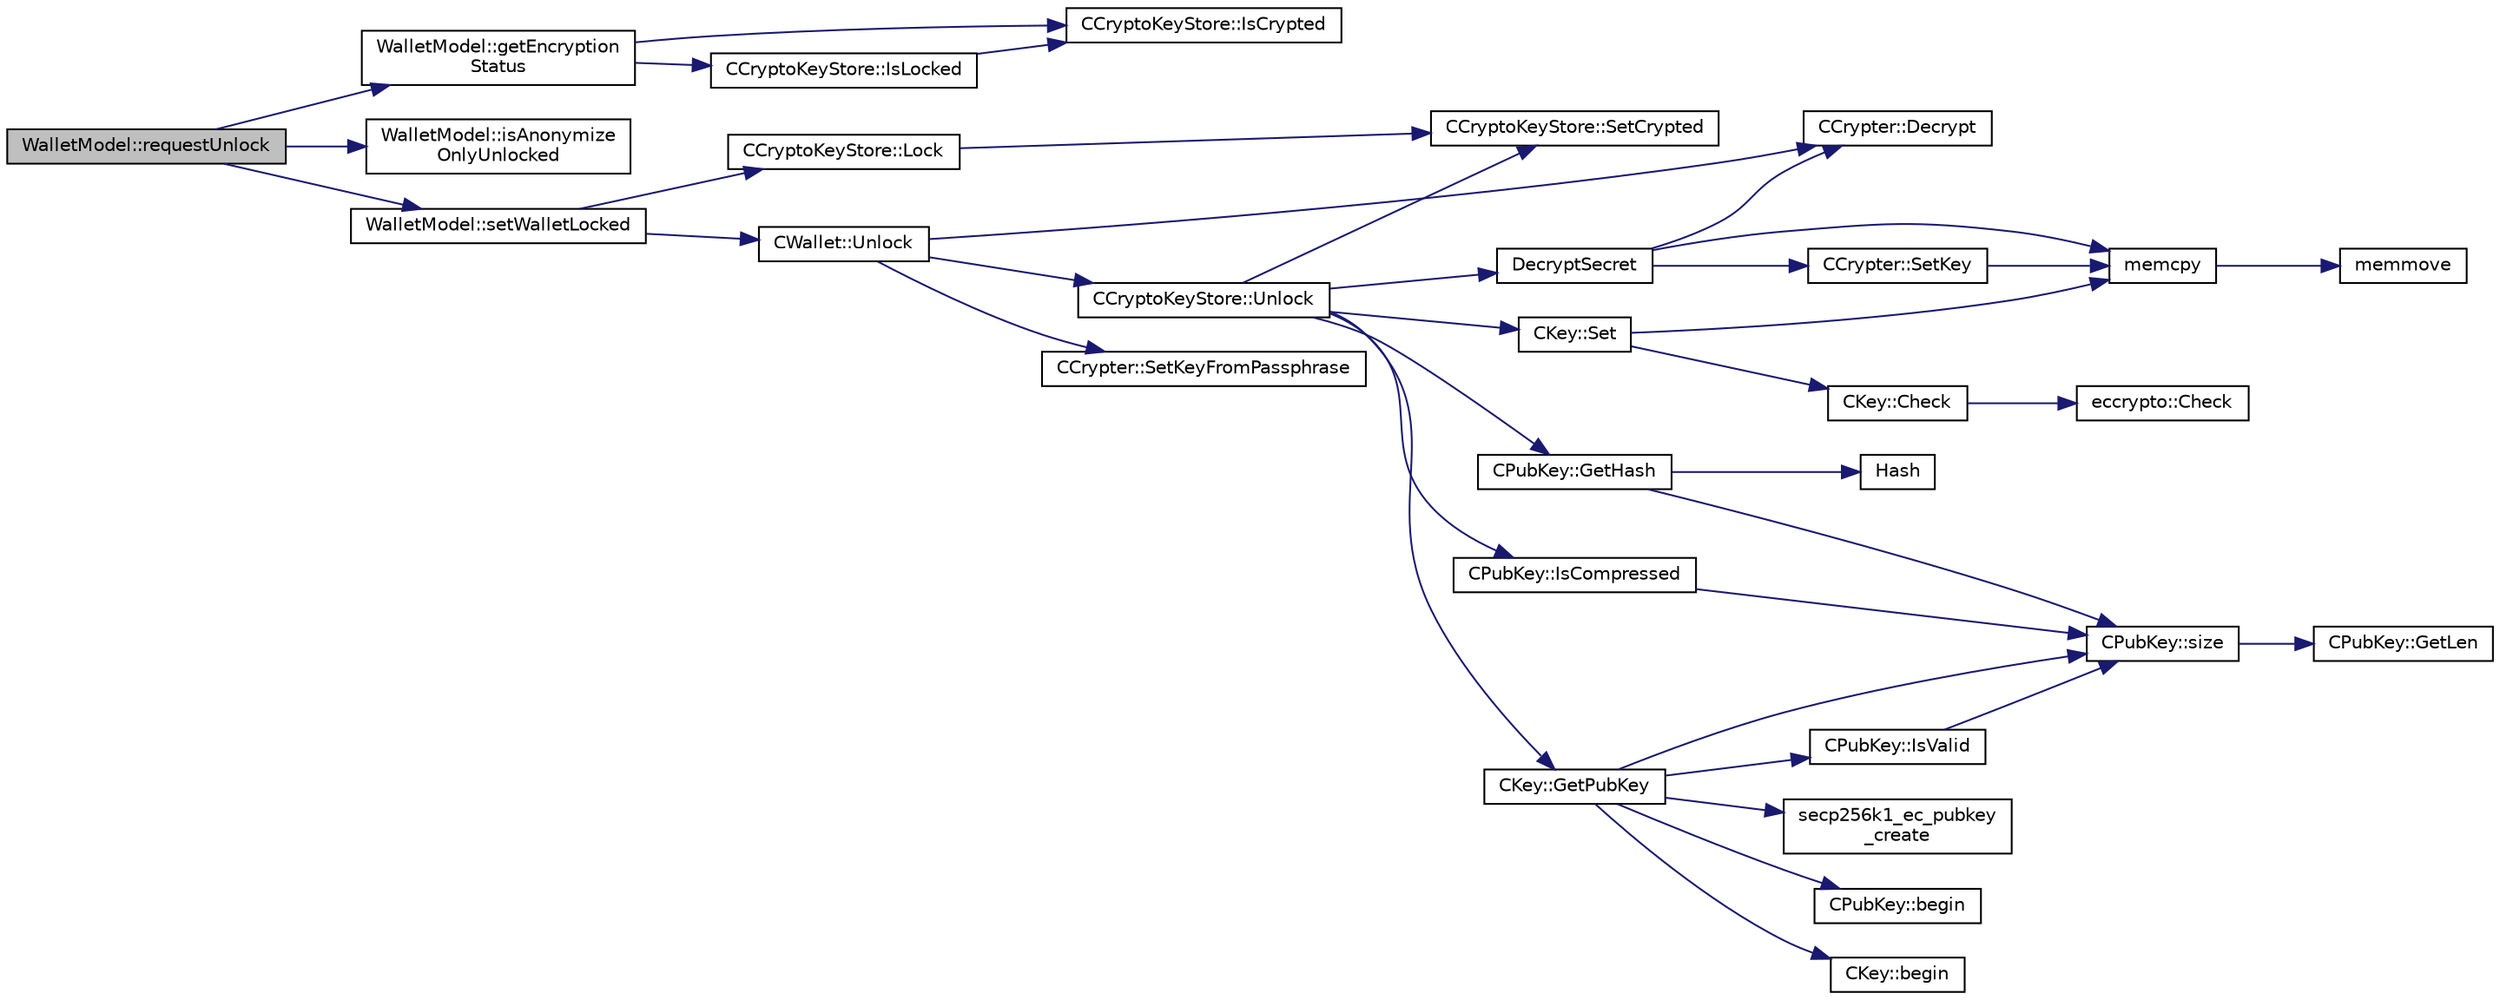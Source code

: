 digraph "WalletModel::requestUnlock"
{
  edge [fontname="Helvetica",fontsize="10",labelfontname="Helvetica",labelfontsize="10"];
  node [fontname="Helvetica",fontsize="10",shape=record];
  rankdir="LR";
  Node1236 [label="WalletModel::requestUnlock",height=0.2,width=0.4,color="black", fillcolor="grey75", style="filled", fontcolor="black"];
  Node1236 -> Node1237 [color="midnightblue",fontsize="10",style="solid",fontname="Helvetica"];
  Node1237 [label="WalletModel::getEncryption\lStatus",height=0.2,width=0.4,color="black", fillcolor="white", style="filled",URL="$class_wallet_model.html#aa89632d2019414f2ab85674cd4d01398"];
  Node1237 -> Node1238 [color="midnightblue",fontsize="10",style="solid",fontname="Helvetica"];
  Node1238 [label="CCryptoKeyStore::IsCrypted",height=0.2,width=0.4,color="black", fillcolor="white", style="filled",URL="$class_c_crypto_key_store.html#acc8fed44366c98fb481333ca6e867088"];
  Node1237 -> Node1239 [color="midnightblue",fontsize="10",style="solid",fontname="Helvetica"];
  Node1239 [label="CCryptoKeyStore::IsLocked",height=0.2,width=0.4,color="black", fillcolor="white", style="filled",URL="$class_c_crypto_key_store.html#a52919fa284a3aa10f1b4bd6018b6dbee"];
  Node1239 -> Node1238 [color="midnightblue",fontsize="10",style="solid",fontname="Helvetica"];
  Node1236 -> Node1240 [color="midnightblue",fontsize="10",style="solid",fontname="Helvetica"];
  Node1240 [label="WalletModel::isAnonymize\lOnlyUnlocked",height=0.2,width=0.4,color="black", fillcolor="white", style="filled",URL="$class_wallet_model.html#ad170da7fccb70726a4527d67c8f26340"];
  Node1236 -> Node1241 [color="midnightblue",fontsize="10",style="solid",fontname="Helvetica"];
  Node1241 [label="WalletModel::setWalletLocked",height=0.2,width=0.4,color="black", fillcolor="white", style="filled",URL="$class_wallet_model.html#a5a8b65bfaecb0813d64c733f4f34f090"];
  Node1241 -> Node1242 [color="midnightblue",fontsize="10",style="solid",fontname="Helvetica"];
  Node1242 [label="CCryptoKeyStore::Lock",height=0.2,width=0.4,color="black", fillcolor="white", style="filled",URL="$class_c_crypto_key_store.html#ab73ebcbfa6e0aaf271d0fff9369a6685"];
  Node1242 -> Node1243 [color="midnightblue",fontsize="10",style="solid",fontname="Helvetica"];
  Node1243 [label="CCryptoKeyStore::SetCrypted",height=0.2,width=0.4,color="black", fillcolor="white", style="filled",URL="$class_c_crypto_key_store.html#af202f587051735be5a39344d9e333720"];
  Node1241 -> Node1244 [color="midnightblue",fontsize="10",style="solid",fontname="Helvetica"];
  Node1244 [label="CWallet::Unlock",height=0.2,width=0.4,color="black", fillcolor="white", style="filled",URL="$group__map_wallet.html#ga654ae5a3a7c4c7c7bfd271f108781b40"];
  Node1244 -> Node1245 [color="midnightblue",fontsize="10",style="solid",fontname="Helvetica"];
  Node1245 [label="CCrypter::SetKeyFromPassphrase",height=0.2,width=0.4,color="black", fillcolor="white", style="filled",URL="$class_c_crypter.html#a5368279e4a1549d3c1d15d8aa2179708"];
  Node1244 -> Node1246 [color="midnightblue",fontsize="10",style="solid",fontname="Helvetica"];
  Node1246 [label="CCrypter::Decrypt",height=0.2,width=0.4,color="black", fillcolor="white", style="filled",URL="$class_c_crypter.html#a4dbabed4975d4435d22c76deac43df7f"];
  Node1244 -> Node1247 [color="midnightblue",fontsize="10",style="solid",fontname="Helvetica"];
  Node1247 [label="CCryptoKeyStore::Unlock",height=0.2,width=0.4,color="black", fillcolor="white", style="filled",URL="$class_c_crypto_key_store.html#a81bd70e18aa75f566526620a74f9cd88"];
  Node1247 -> Node1243 [color="midnightblue",fontsize="10",style="solid",fontname="Helvetica"];
  Node1247 -> Node1248 [color="midnightblue",fontsize="10",style="solid",fontname="Helvetica"];
  Node1248 [label="DecryptSecret",height=0.2,width=0.4,color="black", fillcolor="white", style="filled",URL="$crypter_8cpp.html#aded00aa7498a7485a00e77a20856b3e4"];
  Node1248 -> Node1249 [color="midnightblue",fontsize="10",style="solid",fontname="Helvetica"];
  Node1249 [label="memcpy",height=0.2,width=0.4,color="black", fillcolor="white", style="filled",URL="$glibc__compat_8cpp.html#a0f46826ab0466591e136db24394923cf"];
  Node1249 -> Node1250 [color="midnightblue",fontsize="10",style="solid",fontname="Helvetica"];
  Node1250 [label="memmove",height=0.2,width=0.4,color="black", fillcolor="white", style="filled",URL="$glibc__compat_8cpp.html#a9778d49e9029dd75bc53ecbbf9f5e9a1"];
  Node1248 -> Node1251 [color="midnightblue",fontsize="10",style="solid",fontname="Helvetica"];
  Node1251 [label="CCrypter::SetKey",height=0.2,width=0.4,color="black", fillcolor="white", style="filled",URL="$class_c_crypter.html#a0d948dd4796e2420e1dd9c1ddbf7974e"];
  Node1251 -> Node1249 [color="midnightblue",fontsize="10",style="solid",fontname="Helvetica"];
  Node1248 -> Node1246 [color="midnightblue",fontsize="10",style="solid",fontname="Helvetica"];
  Node1247 -> Node1252 [color="midnightblue",fontsize="10",style="solid",fontname="Helvetica"];
  Node1252 [label="CPubKey::GetHash",height=0.2,width=0.4,color="black", fillcolor="white", style="filled",URL="$class_c_pub_key.html#ab1aaa3f6085a3e9bc034d3e1269d870d",tooltip="Get the 256-bit hash of this public key. "];
  Node1252 -> Node1253 [color="midnightblue",fontsize="10",style="solid",fontname="Helvetica"];
  Node1253 [label="Hash",height=0.2,width=0.4,color="black", fillcolor="white", style="filled",URL="$hash_8h.html#a12c5e981d7f5f2850027fd5e932eff61",tooltip="Compute the 256-bit hash of a std::string. "];
  Node1252 -> Node1254 [color="midnightblue",fontsize="10",style="solid",fontname="Helvetica"];
  Node1254 [label="CPubKey::size",height=0.2,width=0.4,color="black", fillcolor="white", style="filled",URL="$class_c_pub_key.html#a6bb28fcf0a5f799c69f5b7269363b309",tooltip="Simple read-only vector-like interface to the pubkey data. "];
  Node1254 -> Node1255 [color="midnightblue",fontsize="10",style="solid",fontname="Helvetica"];
  Node1255 [label="CPubKey::GetLen",height=0.2,width=0.4,color="black", fillcolor="white", style="filled",URL="$class_c_pub_key.html#a7dc71b3f037c84268dc22de97d7b65fb",tooltip="Compute the length of a pubkey with a given first byte. "];
  Node1247 -> Node1256 [color="midnightblue",fontsize="10",style="solid",fontname="Helvetica"];
  Node1256 [label="CKey::Set",height=0.2,width=0.4,color="black", fillcolor="white", style="filled",URL="$class_c_key.html#aaa13d5f08456bba094210c5eeabf64c8",tooltip="Initialize using begin and end iterators to byte data. "];
  Node1256 -> Node1257 [color="midnightblue",fontsize="10",style="solid",fontname="Helvetica"];
  Node1257 [label="CKey::Check",height=0.2,width=0.4,color="black", fillcolor="white", style="filled",URL="$class_c_key.html#acec869bc75fa8f4d619ab025d367a97c",tooltip="Check whether the 32-byte array pointed to be vch is valid keydata. "];
  Node1257 -> Node1258 [color="midnightblue",fontsize="10",style="solid",fontname="Helvetica"];
  Node1258 [label="eccrypto::Check",height=0.2,width=0.4,color="black", fillcolor="white", style="filled",URL="$namespaceeccrypto.html#a231bdcb32521375b68fbdaf0d952cfd0"];
  Node1256 -> Node1249 [color="midnightblue",fontsize="10",style="solid",fontname="Helvetica"];
  Node1247 -> Node1259 [color="midnightblue",fontsize="10",style="solid",fontname="Helvetica"];
  Node1259 [label="CPubKey::IsCompressed",height=0.2,width=0.4,color="black", fillcolor="white", style="filled",URL="$class_c_pub_key.html#a25f8b70340ad20ddab0f80ec4cee9396",tooltip="Check whether this is a compressed public key. "];
  Node1259 -> Node1254 [color="midnightblue",fontsize="10",style="solid",fontname="Helvetica"];
  Node1247 -> Node1260 [color="midnightblue",fontsize="10",style="solid",fontname="Helvetica"];
  Node1260 [label="CKey::GetPubKey",height=0.2,width=0.4,color="black", fillcolor="white", style="filled",URL="$class_c_key.html#aa1085c59603a62db6ec776300f250337",tooltip="Compute the public key from a private key. "];
  Node1260 -> Node1261 [color="midnightblue",fontsize="10",style="solid",fontname="Helvetica"];
  Node1261 [label="secp256k1_ec_pubkey\l_create",height=0.2,width=0.4,color="black", fillcolor="white", style="filled",URL="$secp256k1_8h.html#a22e1ef593e0d06d40b4f233e91447aa3",tooltip="Compute the public key for a secret key. "];
  Node1260 -> Node1262 [color="midnightblue",fontsize="10",style="solid",fontname="Helvetica"];
  Node1262 [label="CPubKey::begin",height=0.2,width=0.4,color="black", fillcolor="white", style="filled",URL="$class_c_pub_key.html#a859ab9909d68092d6d4fc739237ab358"];
  Node1260 -> Node1263 [color="midnightblue",fontsize="10",style="solid",fontname="Helvetica"];
  Node1263 [label="CKey::begin",height=0.2,width=0.4,color="black", fillcolor="white", style="filled",URL="$class_c_key.html#ab8dee0ad9d933304a22284ee40040847"];
  Node1260 -> Node1254 [color="midnightblue",fontsize="10",style="solid",fontname="Helvetica"];
  Node1260 -> Node1264 [color="midnightblue",fontsize="10",style="solid",fontname="Helvetica"];
  Node1264 [label="CPubKey::IsValid",height=0.2,width=0.4,color="black", fillcolor="white", style="filled",URL="$class_c_pub_key.html#a4fa94293cf8577fd039b9a133f6c7f30"];
  Node1264 -> Node1254 [color="midnightblue",fontsize="10",style="solid",fontname="Helvetica"];
}
